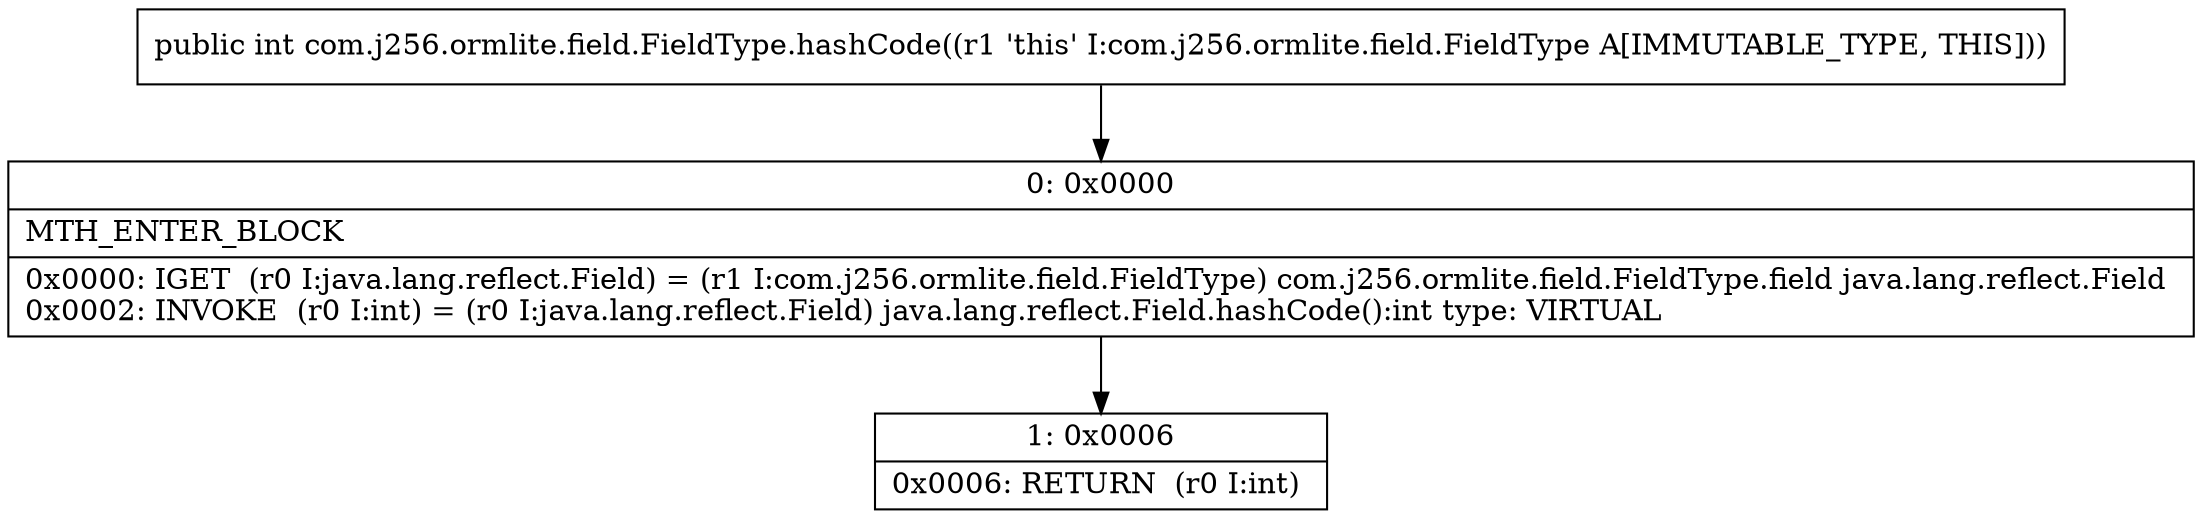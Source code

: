 digraph "CFG forcom.j256.ormlite.field.FieldType.hashCode()I" {
Node_0 [shape=record,label="{0\:\ 0x0000|MTH_ENTER_BLOCK\l|0x0000: IGET  (r0 I:java.lang.reflect.Field) = (r1 I:com.j256.ormlite.field.FieldType) com.j256.ormlite.field.FieldType.field java.lang.reflect.Field \l0x0002: INVOKE  (r0 I:int) = (r0 I:java.lang.reflect.Field) java.lang.reflect.Field.hashCode():int type: VIRTUAL \l}"];
Node_1 [shape=record,label="{1\:\ 0x0006|0x0006: RETURN  (r0 I:int) \l}"];
MethodNode[shape=record,label="{public int com.j256.ormlite.field.FieldType.hashCode((r1 'this' I:com.j256.ormlite.field.FieldType A[IMMUTABLE_TYPE, THIS])) }"];
MethodNode -> Node_0;
Node_0 -> Node_1;
}

